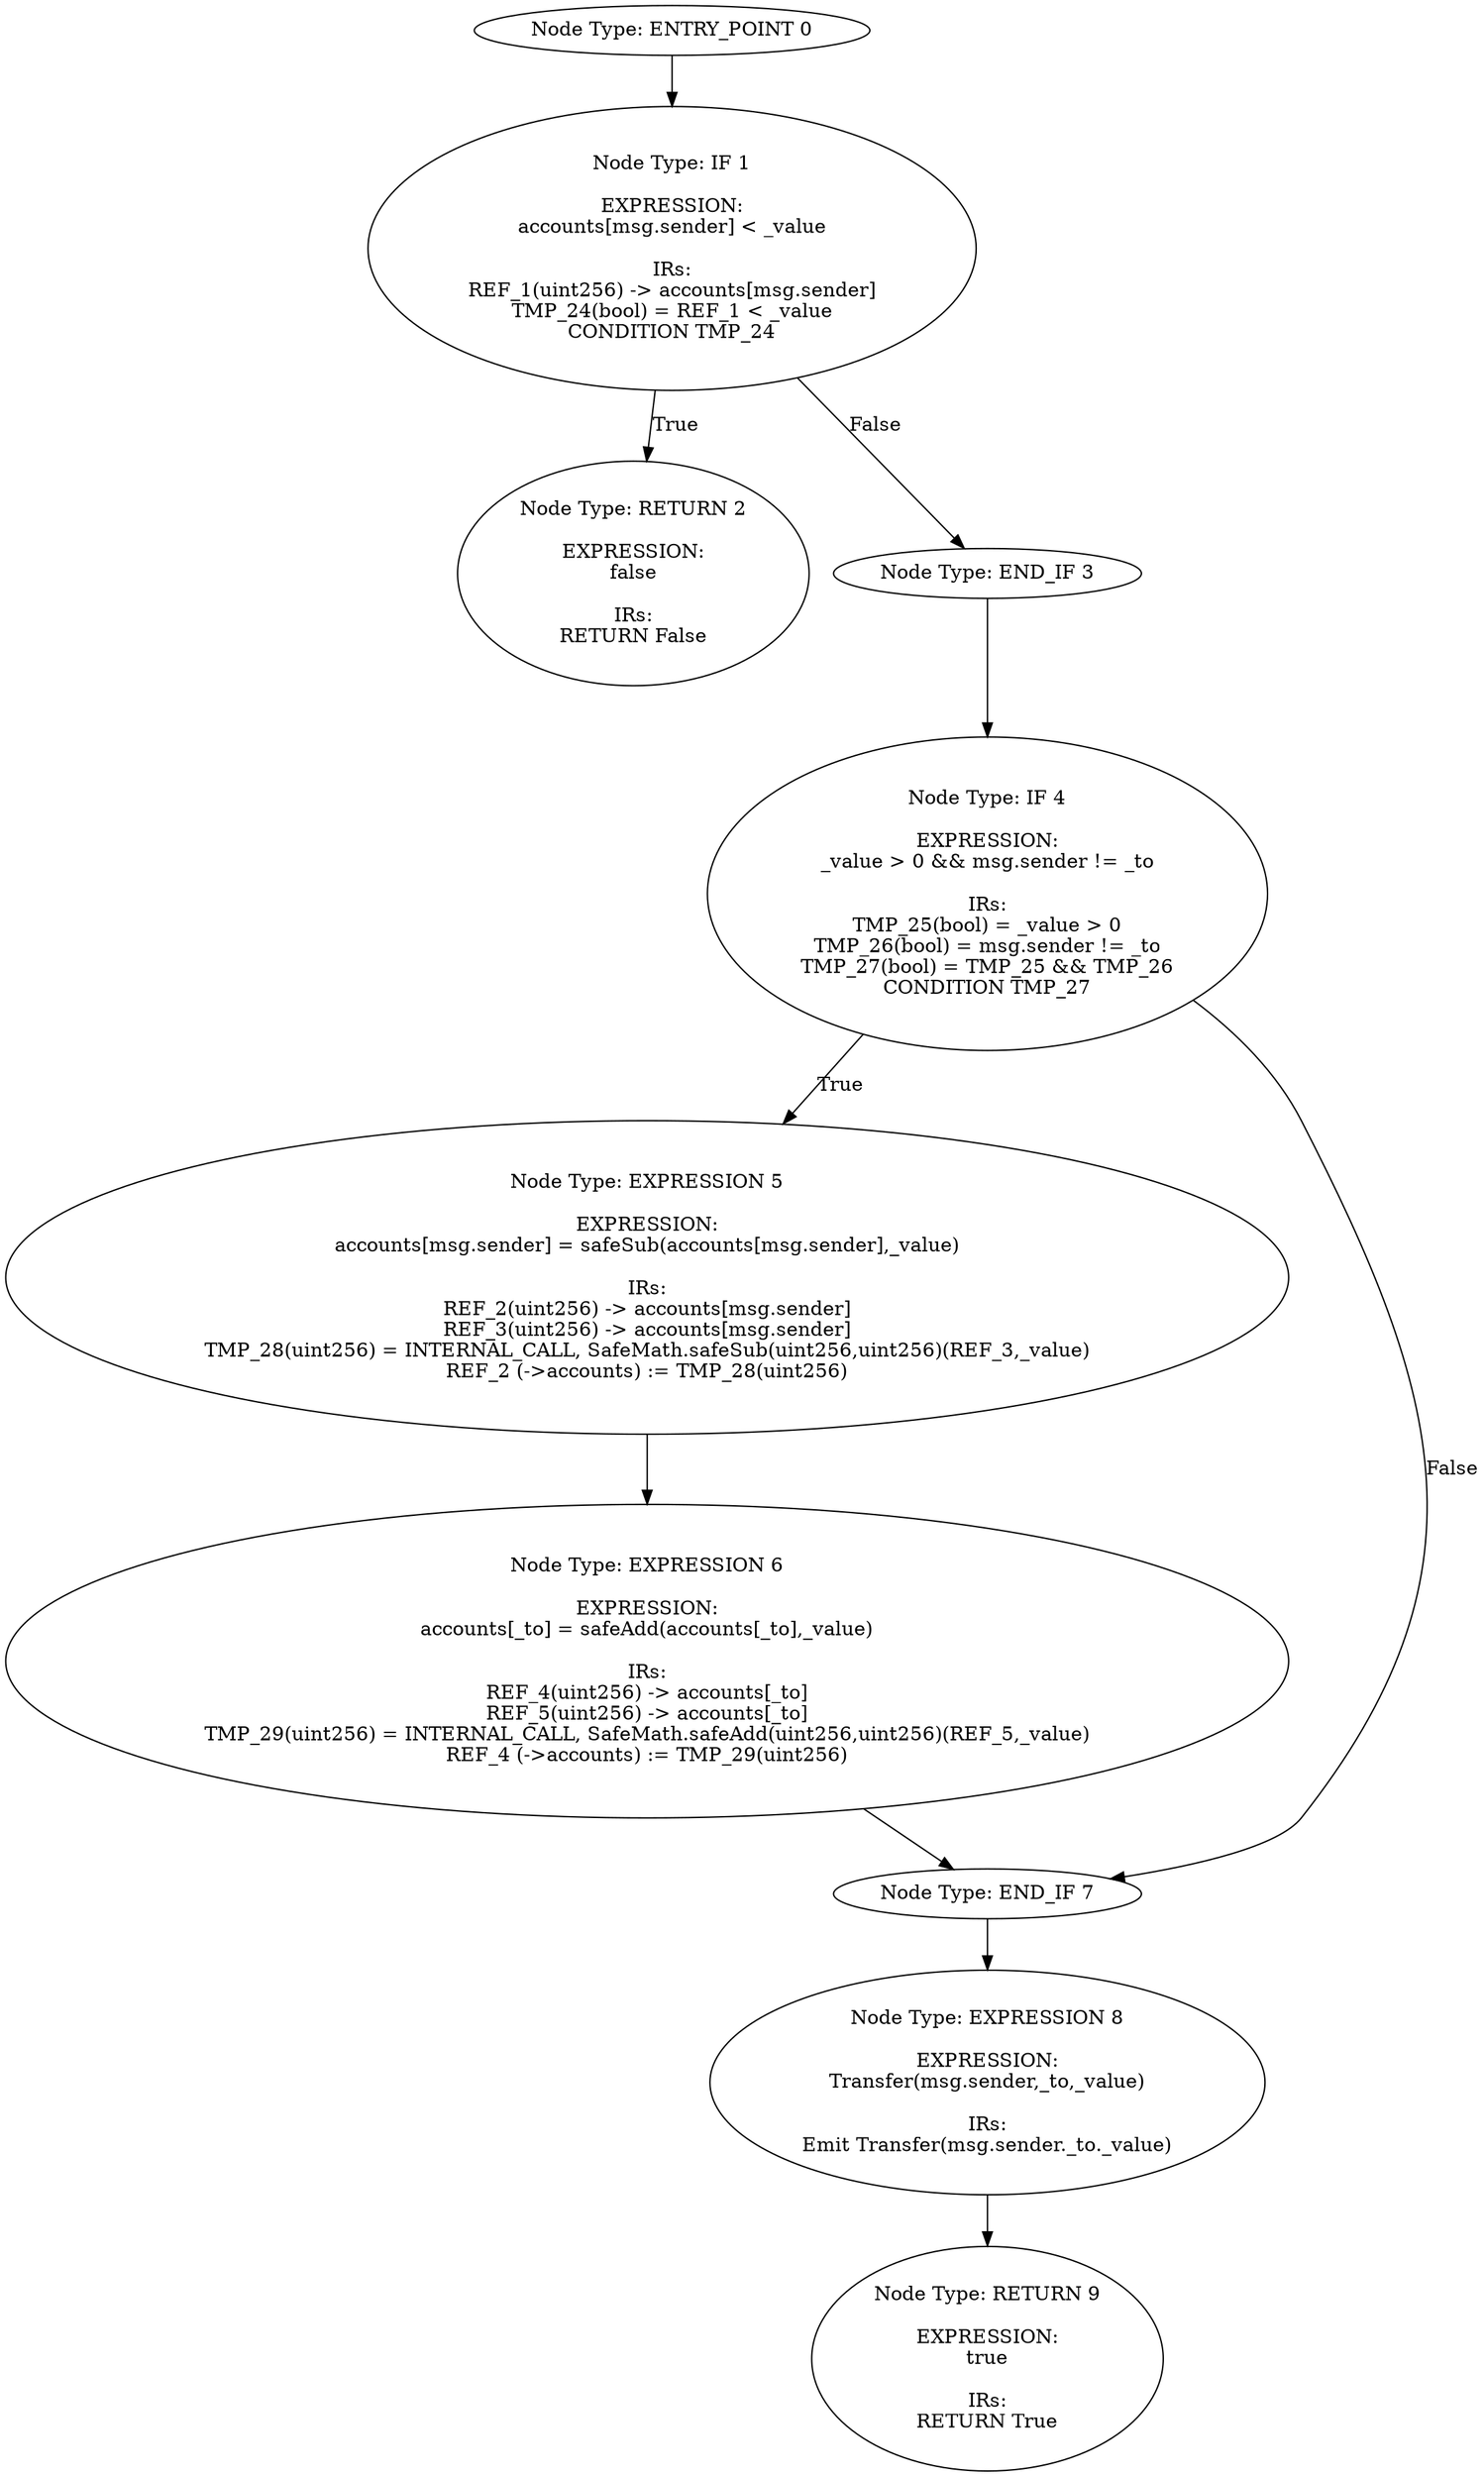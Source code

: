 digraph{
0[label="Node Type: ENTRY_POINT 0
"];
0->1;
1[label="Node Type: IF 1

EXPRESSION:
accounts[msg.sender] < _value

IRs:
REF_1(uint256) -> accounts[msg.sender]
TMP_24(bool) = REF_1 < _value
CONDITION TMP_24"];
1->2[label="True"];
1->3[label="False"];
2[label="Node Type: RETURN 2

EXPRESSION:
false

IRs:
RETURN False"];
3[label="Node Type: END_IF 3
"];
3->4;
4[label="Node Type: IF 4

EXPRESSION:
_value > 0 && msg.sender != _to

IRs:
TMP_25(bool) = _value > 0
TMP_26(bool) = msg.sender != _to
TMP_27(bool) = TMP_25 && TMP_26
CONDITION TMP_27"];
4->5[label="True"];
4->7[label="False"];
5[label="Node Type: EXPRESSION 5

EXPRESSION:
accounts[msg.sender] = safeSub(accounts[msg.sender],_value)

IRs:
REF_2(uint256) -> accounts[msg.sender]
REF_3(uint256) -> accounts[msg.sender]
TMP_28(uint256) = INTERNAL_CALL, SafeMath.safeSub(uint256,uint256)(REF_3,_value)
REF_2 (->accounts) := TMP_28(uint256)"];
5->6;
6[label="Node Type: EXPRESSION 6

EXPRESSION:
accounts[_to] = safeAdd(accounts[_to],_value)

IRs:
REF_4(uint256) -> accounts[_to]
REF_5(uint256) -> accounts[_to]
TMP_29(uint256) = INTERNAL_CALL, SafeMath.safeAdd(uint256,uint256)(REF_5,_value)
REF_4 (->accounts) := TMP_29(uint256)"];
6->7;
7[label="Node Type: END_IF 7
"];
7->8;
8[label="Node Type: EXPRESSION 8

EXPRESSION:
Transfer(msg.sender,_to,_value)

IRs:
Emit Transfer(msg.sender._to._value)"];
8->9;
9[label="Node Type: RETURN 9

EXPRESSION:
true

IRs:
RETURN True"];
}
